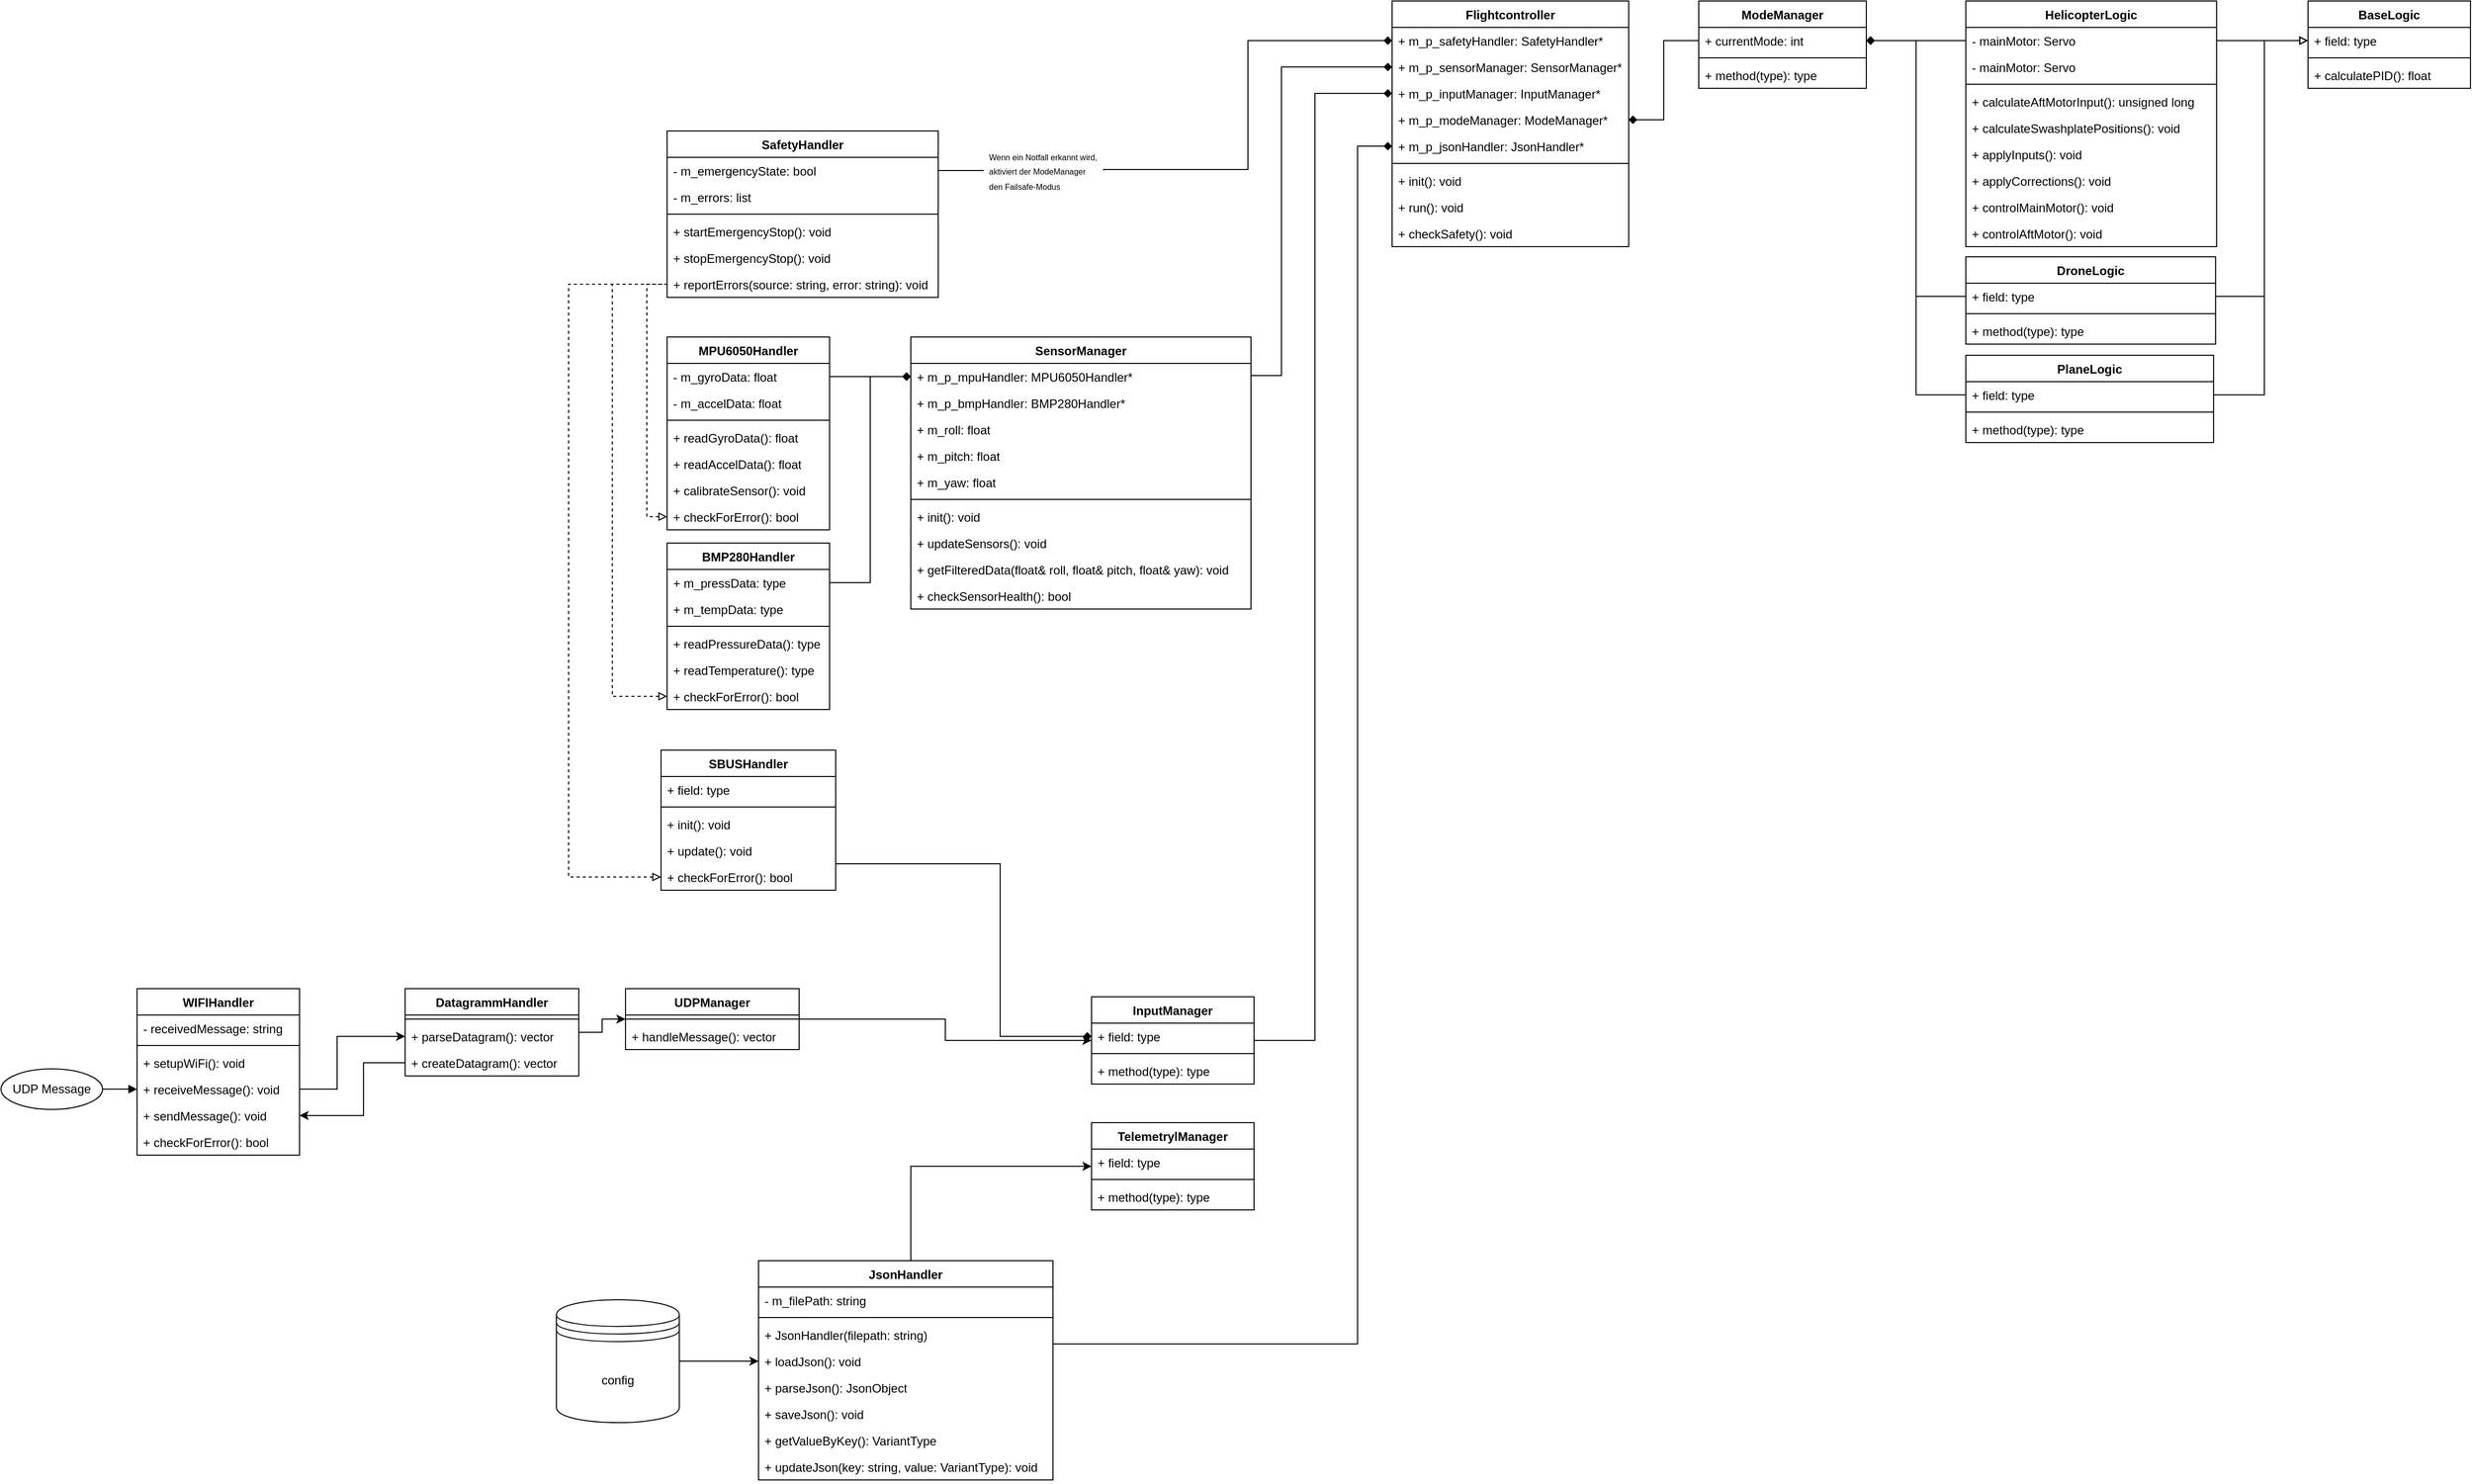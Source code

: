 <mxfile version="25.0.2">
  <diagram name="Seite-1" id="q2QHLzLYXpVYBQE_3g32">
    <mxGraphModel dx="6447" dy="4327" grid="0" gridSize="10" guides="1" tooltips="1" connect="1" arrows="1" fold="1" page="0" pageScale="1" pageWidth="827" pageHeight="1169" background="none" math="0" shadow="0">
      <root>
        <mxCell id="0" />
        <mxCell id="1" parent="0" />
        <mxCell id="BK80fyBNw5CtZlqeT4nZ-48" style="edgeStyle=orthogonalEdgeStyle;rounded=0;orthogonalLoop=1;jettySize=auto;html=1;entryX=0;entryY=0.5;entryDx=0;entryDy=0;startArrow=none;startFill=0;endArrow=diamond;endFill=1;" parent="1" source="JjhomQdFj9FOFFwPfBJc-15" target="JjhomQdFj9FOFFwPfBJc-128" edge="1">
          <mxGeometry relative="1" as="geometry">
            <Array as="points">
              <mxPoint x="-3794" y="-1928" />
              <mxPoint x="-3794" y="-3108" />
            </Array>
          </mxGeometry>
        </mxCell>
        <mxCell id="JjhomQdFj9FOFFwPfBJc-15" value="JsonHandler" style="swimlane;fontStyle=1;align=center;verticalAlign=top;childLayout=stackLayout;horizontal=1;startSize=26;horizontalStack=0;resizeParent=1;resizeParentMax=0;resizeLast=0;collapsible=1;marginBottom=0;whiteSpace=wrap;html=1;rounded=0;" parent="1" vertex="1">
          <mxGeometry x="-4384" y="-2010" width="290" height="216" as="geometry" />
        </mxCell>
        <mxCell id="JjhomQdFj9FOFFwPfBJc-35" value="- m_filePath: string&amp;nbsp;" style="text;strokeColor=none;fillColor=none;align=left;verticalAlign=top;spacingLeft=4;spacingRight=4;overflow=hidden;rotatable=0;points=[[0,0.5],[1,0.5]];portConstraint=eastwest;whiteSpace=wrap;html=1;rounded=0;" parent="JjhomQdFj9FOFFwPfBJc-15" vertex="1">
          <mxGeometry y="26" width="290" height="26" as="geometry" />
        </mxCell>
        <mxCell id="JjhomQdFj9FOFFwPfBJc-17" value="" style="line;strokeWidth=1;fillColor=none;align=left;verticalAlign=middle;spacingTop=-1;spacingLeft=3;spacingRight=3;rotatable=0;labelPosition=right;points=[];portConstraint=eastwest;strokeColor=inherit;rounded=0;" parent="JjhomQdFj9FOFFwPfBJc-15" vertex="1">
          <mxGeometry y="52" width="290" height="8" as="geometry" />
        </mxCell>
        <mxCell id="JjhomQdFj9FOFFwPfBJc-39" value="+ JsonHandler(filepath: string)" style="text;strokeColor=none;fillColor=none;align=left;verticalAlign=top;spacingLeft=4;spacingRight=4;overflow=hidden;rotatable=0;points=[[0,0.5],[1,0.5]];portConstraint=eastwest;whiteSpace=wrap;html=1;rounded=0;" parent="JjhomQdFj9FOFFwPfBJc-15" vertex="1">
          <mxGeometry y="60" width="290" height="26" as="geometry" />
        </mxCell>
        <mxCell id="JjhomQdFj9FOFFwPfBJc-36" value="+ loadJson(): void" style="text;strokeColor=none;fillColor=none;align=left;verticalAlign=top;spacingLeft=4;spacingRight=4;overflow=hidden;rotatable=0;points=[[0,0.5],[1,0.5]];portConstraint=eastwest;whiteSpace=wrap;html=1;rounded=0;" parent="JjhomQdFj9FOFFwPfBJc-15" vertex="1">
          <mxGeometry y="86" width="290" height="26" as="geometry" />
        </mxCell>
        <mxCell id="JjhomQdFj9FOFFwPfBJc-18" value="+ parseJson(): JsonObject" style="text;strokeColor=none;fillColor=none;align=left;verticalAlign=top;spacingLeft=4;spacingRight=4;overflow=hidden;rotatable=0;points=[[0,0.5],[1,0.5]];portConstraint=eastwest;whiteSpace=wrap;html=1;rounded=0;" parent="JjhomQdFj9FOFFwPfBJc-15" vertex="1">
          <mxGeometry y="112" width="290" height="26" as="geometry" />
        </mxCell>
        <mxCell id="JjhomQdFj9FOFFwPfBJc-37" value="+ saveJson(): void" style="text;strokeColor=none;fillColor=none;align=left;verticalAlign=top;spacingLeft=4;spacingRight=4;overflow=hidden;rotatable=0;points=[[0,0.5],[1,0.5]];portConstraint=eastwest;whiteSpace=wrap;html=1;rounded=0;" parent="JjhomQdFj9FOFFwPfBJc-15" vertex="1">
          <mxGeometry y="138" width="290" height="26" as="geometry" />
        </mxCell>
        <mxCell id="JjhomQdFj9FOFFwPfBJc-38" value="+ getValueByKey(): VariantType" style="text;strokeColor=none;fillColor=none;align=left;verticalAlign=top;spacingLeft=4;spacingRight=4;overflow=hidden;rotatable=0;points=[[0,0.5],[1,0.5]];portConstraint=eastwest;whiteSpace=wrap;html=1;rounded=0;" parent="JjhomQdFj9FOFFwPfBJc-15" vertex="1">
          <mxGeometry y="164" width="290" height="26" as="geometry" />
        </mxCell>
        <mxCell id="JjhomQdFj9FOFFwPfBJc-34" value="+ updateJson(key: string, value: VariantType): void" style="text;strokeColor=none;fillColor=none;align=left;verticalAlign=top;spacingLeft=4;spacingRight=4;overflow=hidden;rotatable=0;points=[[0,0.5],[1,0.5]];portConstraint=eastwest;whiteSpace=wrap;html=1;rounded=0;" parent="JjhomQdFj9FOFFwPfBJc-15" vertex="1">
          <mxGeometry y="190" width="290" height="26" as="geometry" />
        </mxCell>
        <mxCell id="JjhomQdFj9FOFFwPfBJc-22" value="Flightcontroller" style="swimlane;fontStyle=1;align=center;verticalAlign=top;childLayout=stackLayout;horizontal=1;startSize=26;horizontalStack=0;resizeParent=1;resizeParentMax=0;resizeLast=0;collapsible=1;marginBottom=0;whiteSpace=wrap;html=1;rounded=0;" parent="1" vertex="1">
          <mxGeometry x="-3760" y="-3251" width="233" height="242" as="geometry" />
        </mxCell>
        <mxCell id="JjhomQdFj9FOFFwPfBJc-126" value="+ m_p_safetyHandler: SafetyHandler*" style="text;strokeColor=none;fillColor=none;align=left;verticalAlign=top;spacingLeft=4;spacingRight=4;overflow=hidden;rotatable=0;points=[[0,0.5],[1,0.5]];portConstraint=eastwest;whiteSpace=wrap;html=1;rounded=0;" parent="JjhomQdFj9FOFFwPfBJc-22" vertex="1">
          <mxGeometry y="26" width="233" height="26" as="geometry" />
        </mxCell>
        <mxCell id="JjhomQdFj9FOFFwPfBJc-23" value="+ m_p_sensorManager: SensorManager* " style="text;strokeColor=none;fillColor=none;align=left;verticalAlign=top;spacingLeft=4;spacingRight=4;overflow=hidden;rotatable=0;points=[[0,0.5],[1,0.5]];portConstraint=eastwest;whiteSpace=wrap;html=1;rounded=0;" parent="JjhomQdFj9FOFFwPfBJc-22" vertex="1">
          <mxGeometry y="52" width="233" height="26" as="geometry" />
        </mxCell>
        <mxCell id="JjhomQdFj9FOFFwPfBJc-127" value="+ m_p_inputManager: InputManager* " style="text;strokeColor=none;fillColor=none;align=left;verticalAlign=top;spacingLeft=4;spacingRight=4;overflow=hidden;rotatable=0;points=[[0,0.5],[1,0.5]];portConstraint=eastwest;whiteSpace=wrap;html=1;rounded=0;" parent="JjhomQdFj9FOFFwPfBJc-22" vertex="1">
          <mxGeometry y="78" width="233" height="26" as="geometry" />
        </mxCell>
        <mxCell id="JjhomQdFj9FOFFwPfBJc-125" value="+ m_p_modeManager: ModeManager*" style="text;strokeColor=none;fillColor=none;align=left;verticalAlign=top;spacingLeft=4;spacingRight=4;overflow=hidden;rotatable=0;points=[[0,0.5],[1,0.5]];portConstraint=eastwest;whiteSpace=wrap;html=1;rounded=0;" parent="JjhomQdFj9FOFFwPfBJc-22" vertex="1">
          <mxGeometry y="104" width="233" height="26" as="geometry" />
        </mxCell>
        <mxCell id="JjhomQdFj9FOFFwPfBJc-128" value="+ m_p_jsonHandler: JsonHandler* " style="text;strokeColor=none;fillColor=none;align=left;verticalAlign=top;spacingLeft=4;spacingRight=4;overflow=hidden;rotatable=0;points=[[0,0.5],[1,0.5]];portConstraint=eastwest;whiteSpace=wrap;html=1;rounded=0;" parent="JjhomQdFj9FOFFwPfBJc-22" vertex="1">
          <mxGeometry y="130" width="233" height="26" as="geometry" />
        </mxCell>
        <mxCell id="JjhomQdFj9FOFFwPfBJc-24" value="" style="line;strokeWidth=1;fillColor=none;align=left;verticalAlign=middle;spacingTop=-1;spacingLeft=3;spacingRight=3;rotatable=0;labelPosition=right;points=[];portConstraint=eastwest;strokeColor=inherit;rounded=0;" parent="JjhomQdFj9FOFFwPfBJc-22" vertex="1">
          <mxGeometry y="156" width="233" height="8" as="geometry" />
        </mxCell>
        <mxCell id="JjhomQdFj9FOFFwPfBJc-25" value="+ init(): void&lt;span style=&quot;white-space: pre;&quot;&gt;&#x9;&lt;/span&gt;" style="text;strokeColor=none;fillColor=none;align=left;verticalAlign=top;spacingLeft=4;spacingRight=4;overflow=hidden;rotatable=0;points=[[0,0.5],[1,0.5]];portConstraint=eastwest;whiteSpace=wrap;html=1;rounded=0;" parent="JjhomQdFj9FOFFwPfBJc-22" vertex="1">
          <mxGeometry y="164" width="233" height="26" as="geometry" />
        </mxCell>
        <mxCell id="JjhomQdFj9FOFFwPfBJc-26" value="+ run(): void" style="text;strokeColor=none;fillColor=none;align=left;verticalAlign=top;spacingLeft=4;spacingRight=4;overflow=hidden;rotatable=0;points=[[0,0.5],[1,0.5]];portConstraint=eastwest;whiteSpace=wrap;html=1;rounded=0;" parent="JjhomQdFj9FOFFwPfBJc-22" vertex="1">
          <mxGeometry y="190" width="233" height="26" as="geometry" />
        </mxCell>
        <mxCell id="JjhomQdFj9FOFFwPfBJc-27" value="+ checkSafety(): void" style="text;strokeColor=none;fillColor=none;align=left;verticalAlign=top;spacingLeft=4;spacingRight=4;overflow=hidden;rotatable=0;points=[[0,0.5],[1,0.5]];portConstraint=eastwest;whiteSpace=wrap;html=1;rounded=0;" parent="JjhomQdFj9FOFFwPfBJc-22" vertex="1">
          <mxGeometry y="216" width="233" height="26" as="geometry" />
        </mxCell>
        <mxCell id="JjhomQdFj9FOFFwPfBJc-28" value="MPU6050Handler" style="swimlane;fontStyle=1;align=center;verticalAlign=top;childLayout=stackLayout;horizontal=1;startSize=26;horizontalStack=0;resizeParent=1;resizeParentMax=0;resizeLast=0;collapsible=1;marginBottom=0;whiteSpace=wrap;html=1;rounded=0;" parent="1" vertex="1">
          <mxGeometry x="-4474" y="-2920" width="160" height="190" as="geometry" />
        </mxCell>
        <mxCell id="JjhomQdFj9FOFFwPfBJc-29" value="- m_gyroData: float" style="text;strokeColor=none;fillColor=none;align=left;verticalAlign=top;spacingLeft=4;spacingRight=4;overflow=hidden;rotatable=0;points=[[0,0.5],[1,0.5]];portConstraint=eastwest;whiteSpace=wrap;html=1;rounded=0;" parent="JjhomQdFj9FOFFwPfBJc-28" vertex="1">
          <mxGeometry y="26" width="160" height="26" as="geometry" />
        </mxCell>
        <mxCell id="JjhomQdFj9FOFFwPfBJc-102" value="- m_accelData: float" style="text;strokeColor=none;fillColor=none;align=left;verticalAlign=top;spacingLeft=4;spacingRight=4;overflow=hidden;rotatable=0;points=[[0,0.5],[1,0.5]];portConstraint=eastwest;whiteSpace=wrap;html=1;rounded=0;" parent="JjhomQdFj9FOFFwPfBJc-28" vertex="1">
          <mxGeometry y="52" width="160" height="26" as="geometry" />
        </mxCell>
        <mxCell id="JjhomQdFj9FOFFwPfBJc-30" value="" style="line;strokeWidth=1;fillColor=none;align=left;verticalAlign=middle;spacingTop=-1;spacingLeft=3;spacingRight=3;rotatable=0;labelPosition=right;points=[];portConstraint=eastwest;strokeColor=inherit;rounded=0;" parent="JjhomQdFj9FOFFwPfBJc-28" vertex="1">
          <mxGeometry y="78" width="160" height="8" as="geometry" />
        </mxCell>
        <mxCell id="JjhomQdFj9FOFFwPfBJc-31" value="+ readGyroData(): float" style="text;strokeColor=none;fillColor=none;align=left;verticalAlign=top;spacingLeft=4;spacingRight=4;overflow=hidden;rotatable=0;points=[[0,0.5],[1,0.5]];portConstraint=eastwest;whiteSpace=wrap;html=1;rounded=0;" parent="JjhomQdFj9FOFFwPfBJc-28" vertex="1">
          <mxGeometry y="86" width="160" height="26" as="geometry" />
        </mxCell>
        <mxCell id="JjhomQdFj9FOFFwPfBJc-103" value="+ readAccelData(): float" style="text;strokeColor=none;fillColor=none;align=left;verticalAlign=top;spacingLeft=4;spacingRight=4;overflow=hidden;rotatable=0;points=[[0,0.5],[1,0.5]];portConstraint=eastwest;whiteSpace=wrap;html=1;rounded=0;" parent="JjhomQdFj9FOFFwPfBJc-28" vertex="1">
          <mxGeometry y="112" width="160" height="26" as="geometry" />
        </mxCell>
        <mxCell id="JjhomQdFj9FOFFwPfBJc-113" value="+ calibrateSensor(): void" style="text;strokeColor=none;fillColor=none;align=left;verticalAlign=top;spacingLeft=4;spacingRight=4;overflow=hidden;rotatable=0;points=[[0,0.5],[1,0.5]];portConstraint=eastwest;whiteSpace=wrap;html=1;rounded=0;" parent="JjhomQdFj9FOFFwPfBJc-28" vertex="1">
          <mxGeometry y="138" width="160" height="26" as="geometry" />
        </mxCell>
        <mxCell id="JjhomQdFj9FOFFwPfBJc-104" value="+ checkForError(): bool" style="text;strokeColor=none;fillColor=none;align=left;verticalAlign=top;spacingLeft=4;spacingRight=4;overflow=hidden;rotatable=0;points=[[0,0.5],[1,0.5]];portConstraint=eastwest;whiteSpace=wrap;html=1;rounded=0;" parent="JjhomQdFj9FOFFwPfBJc-28" vertex="1">
          <mxGeometry y="164" width="160" height="26" as="geometry" />
        </mxCell>
        <mxCell id="JjhomQdFj9FOFFwPfBJc-40" value="SensorManager" style="swimlane;fontStyle=1;align=center;verticalAlign=top;childLayout=stackLayout;horizontal=1;startSize=26;horizontalStack=0;resizeParent=1;resizeParentMax=0;resizeLast=0;collapsible=1;marginBottom=0;whiteSpace=wrap;html=1;rounded=0;" parent="1" vertex="1">
          <mxGeometry x="-4234" y="-2920" width="335" height="268" as="geometry" />
        </mxCell>
        <mxCell id="JjhomQdFj9FOFFwPfBJc-41" value="+ m_p_mpuHandler: MPU6050Handler*" style="text;strokeColor=none;fillColor=none;align=left;verticalAlign=top;spacingLeft=4;spacingRight=4;overflow=hidden;rotatable=0;points=[[0,0.5],[1,0.5]];portConstraint=eastwest;whiteSpace=wrap;html=1;rounded=0;" parent="JjhomQdFj9FOFFwPfBJc-40" vertex="1">
          <mxGeometry y="26" width="335" height="26" as="geometry" />
        </mxCell>
        <mxCell id="JjhomQdFj9FOFFwPfBJc-131" value="+ m_p_bmpHandler: BMP280Handler*" style="text;strokeColor=none;fillColor=none;align=left;verticalAlign=top;spacingLeft=4;spacingRight=4;overflow=hidden;rotatable=0;points=[[0,0.5],[1,0.5]];portConstraint=eastwest;whiteSpace=wrap;html=1;rounded=0;" parent="JjhomQdFj9FOFFwPfBJc-40" vertex="1">
          <mxGeometry y="52" width="335" height="26" as="geometry" />
        </mxCell>
        <mxCell id="JjhomQdFj9FOFFwPfBJc-133" value="+ m_roll: float" style="text;strokeColor=none;fillColor=none;align=left;verticalAlign=top;spacingLeft=4;spacingRight=4;overflow=hidden;rotatable=0;points=[[0,0.5],[1,0.5]];portConstraint=eastwest;whiteSpace=wrap;html=1;rounded=0;" parent="JjhomQdFj9FOFFwPfBJc-40" vertex="1">
          <mxGeometry y="78" width="335" height="26" as="geometry" />
        </mxCell>
        <mxCell id="JjhomQdFj9FOFFwPfBJc-134" value="+ m_pitch: float" style="text;strokeColor=none;fillColor=none;align=left;verticalAlign=top;spacingLeft=4;spacingRight=4;overflow=hidden;rotatable=0;points=[[0,0.5],[1,0.5]];portConstraint=eastwest;whiteSpace=wrap;html=1;rounded=0;" parent="JjhomQdFj9FOFFwPfBJc-40" vertex="1">
          <mxGeometry y="104" width="335" height="26" as="geometry" />
        </mxCell>
        <mxCell id="JjhomQdFj9FOFFwPfBJc-132" value="+ m_yaw: float" style="text;strokeColor=none;fillColor=none;align=left;verticalAlign=top;spacingLeft=4;spacingRight=4;overflow=hidden;rotatable=0;points=[[0,0.5],[1,0.5]];portConstraint=eastwest;whiteSpace=wrap;html=1;rounded=0;" parent="JjhomQdFj9FOFFwPfBJc-40" vertex="1">
          <mxGeometry y="130" width="335" height="26" as="geometry" />
        </mxCell>
        <mxCell id="JjhomQdFj9FOFFwPfBJc-42" value="" style="line;strokeWidth=1;fillColor=none;align=left;verticalAlign=middle;spacingTop=-1;spacingLeft=3;spacingRight=3;rotatable=0;labelPosition=right;points=[];portConstraint=eastwest;strokeColor=inherit;rounded=0;" parent="JjhomQdFj9FOFFwPfBJc-40" vertex="1">
          <mxGeometry y="156" width="335" height="8" as="geometry" />
        </mxCell>
        <mxCell id="JjhomQdFj9FOFFwPfBJc-43" value="+ init(): void " style="text;strokeColor=none;fillColor=none;align=left;verticalAlign=top;spacingLeft=4;spacingRight=4;overflow=hidden;rotatable=0;points=[[0,0.5],[1,0.5]];portConstraint=eastwest;whiteSpace=wrap;html=1;rounded=0;" parent="JjhomQdFj9FOFFwPfBJc-40" vertex="1">
          <mxGeometry y="164" width="335" height="26" as="geometry" />
        </mxCell>
        <mxCell id="JjhomQdFj9FOFFwPfBJc-136" value="+&amp;nbsp;updateSensors(): void&amp;nbsp;&lt;span style=&quot;color: rgba(0, 0, 0, 0); font-family: monospace; font-size: 0px; text-wrap: nowrap;&quot;&gt;%3CmxGraphModel%3E%3Croot%3E%3CmxCell%20id%3D%220%22%2F%3E%3CmxCell%20id%3D%221%22%20parent%3D%220%22%2F%3E%3CmxCell%20id%3D%222%22%20value%3D%22%2B%20init()%3A%20void%20%22%20style%3D%22text%3BstrokeColor%3Dnone%3BfillColor%3Dnone%3Balign%3Dleft%3BverticalAlign%3Dtop%3BspacingLeft%3D4%3BspacingRight%3D4%3Boverflow%3Dhidden%3Brotatable%3D0%3Bpoints%3D%5B%5B0%2C0.5%5D%2C%5B1%2C0.5%5D%5D%3BportConstraint%3Deastwest%3BwhiteSpace%3Dwrap%3Bhtml%3D1%3B%22%20vertex%3D%221%22%20parent%3D%221%22%3E%3CmxGeometry%20x%3D%22-668%22%20y%3D%22-540%22%20width%3D%22289%22%20height%3D%2226%22%20as%3D%22geometry%22%2F%3E%3C%2FmxCell%3E%3C%2Froot%3E%3C%2FmxGraphModel%3E&lt;/span&gt;" style="text;strokeColor=none;fillColor=none;align=left;verticalAlign=top;spacingLeft=4;spacingRight=4;overflow=hidden;rotatable=0;points=[[0,0.5],[1,0.5]];portConstraint=eastwest;whiteSpace=wrap;html=1;rounded=0;" parent="JjhomQdFj9FOFFwPfBJc-40" vertex="1">
          <mxGeometry y="190" width="335" height="26" as="geometry" />
        </mxCell>
        <mxCell id="JjhomQdFj9FOFFwPfBJc-137" value="+&amp;nbsp;getFilteredData(float&amp;amp; roll, float&amp;amp; pitch, float&amp;amp; yaw): void&lt;span style=&quot;color: rgba(0, 0, 0, 0); font-family: monospace; font-size: 0px; text-wrap: nowrap;&quot;&gt;%3CmxGraphModel%3E%3Croot%3E%3CmxCell%20id%3D%220%22%2F%3E%3CmxCell%20id%3D%221%22%20parent%3D%220%22%2F%3E%3CmxCell%20id%3D%222%22%20value%3D%22%2B%20init()%3A%20void%20%22%20style%3D%22text%3BstrokeColor%3Dnone%3BfillColor%3Dnone%3Balign%3Dleft%3BverticalAlign%3Dtop%3BspacingLeft%3D4%3BspacingRight%3D4%3Boverflow%3Dhidden%3Brotatable%3D0%3Bpoints%3D%5B%5B0%2C0.5%5D%2C%5B1%2C0.5%5D%5D%3BportConstraint%3Deastwest%3BwhiteSpace%3Dwrap%3Bhtml%3D1%3B%22%20vertex%3D%221%22%20parent%3D%221%22%3E%3CmxGeometry%20x%3D%22-668%22%20y%3D%22-540%22%20width%3D%22289%22%20height%3D%2226%22%20as%3D%22geometry%22%2F%3E%3C%2FmxCell%3E%3C%2Froot%3E%3C%2FmxGraphModel%3E&lt;/span&gt;" style="text;strokeColor=none;fillColor=none;align=left;verticalAlign=top;spacingLeft=4;spacingRight=4;overflow=hidden;rotatable=0;points=[[0,0.5],[1,0.5]];portConstraint=eastwest;whiteSpace=wrap;html=1;rounded=0;" parent="JjhomQdFj9FOFFwPfBJc-40" vertex="1">
          <mxGeometry y="216" width="335" height="26" as="geometry" />
        </mxCell>
        <mxCell id="JjhomQdFj9FOFFwPfBJc-135" value="+&amp;nbsp;checkSensorHealth(): bool &lt;span style=&quot;color: rgba(0, 0, 0, 0); font-family: monospace; font-size: 0px; text-wrap: nowrap;&quot;&gt;%3CmxGraphModel%3E%3Croot%3E%3CmxCell%20id%3D%220%22%2F%3E%3CmxCell%20id%3D%221%22%20parent%3D%220%22%2F%3E%3CmxCell%20id%3D%222%22%20value%3D%22%2B%20init()%3A%20void%20%22%20style%3D%22text%3BstrokeColor%3Dnone%3BfillColor%3Dnone%3Balign%3Dleft%3BverticalAlign%3Dtop%3BspacingLeft%3D4%3BspacingRight%3D4%3Boverflow%3Dhidden%3Brotatable%3D0%3Bpoints%3D%5B%5B0%2C0.5%5D%2C%5B1%2C0.5%5D%5D%3BportConstraint%3Deastwest%3BwhiteSpace%3Dwrap%3Bhtml%3D1%3B%22%20vertex%3D%221%22%20parent%3D%221%22%3E%3CmxGeometry%20x%3D%22-668%22%20y%3D%22-540%22%20width%3D%22289%22%20height%3D%2226%22%20as%3D%22geometry%22%2F%3E%3C%2FmxCell%3E%3C%2Froot%3E%3C%2FmxGraphModel%3E&lt;/span&gt;" style="text;strokeColor=none;fillColor=none;align=left;verticalAlign=top;spacingLeft=4;spacingRight=4;overflow=hidden;rotatable=0;points=[[0,0.5],[1,0.5]];portConstraint=eastwest;whiteSpace=wrap;html=1;rounded=0;" parent="JjhomQdFj9FOFFwPfBJc-40" vertex="1">
          <mxGeometry y="242" width="335" height="26" as="geometry" />
        </mxCell>
        <mxCell id="JjhomQdFj9FOFFwPfBJc-51" style="edgeStyle=orthogonalEdgeStyle;rounded=0;orthogonalLoop=1;jettySize=auto;html=1;exitX=1;exitY=0.5;exitDx=0;exitDy=0;entryX=0;entryY=0.5;entryDx=0;entryDy=0;endArrow=diamond;startFill=0;startArrow=none;endFill=1;" parent="1" source="JjhomQdFj9FOFFwPfBJc-29" target="JjhomQdFj9FOFFwPfBJc-41" edge="1">
          <mxGeometry relative="1" as="geometry" />
        </mxCell>
        <mxCell id="JjhomQdFj9FOFFwPfBJc-52" style="edgeStyle=orthogonalEdgeStyle;rounded=0;orthogonalLoop=1;jettySize=auto;html=1;exitX=1;exitY=0.5;exitDx=0;exitDy=0;entryX=0;entryY=0.5;entryDx=0;entryDy=0;startArrow=none;startFill=0;endArrow=diamond;endFill=1;" parent="1" source="JjhomQdFj9FOFFwPfBJc-41" target="JjhomQdFj9FOFFwPfBJc-23" edge="1">
          <mxGeometry relative="1" as="geometry">
            <Array as="points">
              <mxPoint x="-3899" y="-2882" />
              <mxPoint x="-3869" y="-2882" />
              <mxPoint x="-3869" y="-3186" />
            </Array>
          </mxGeometry>
        </mxCell>
        <mxCell id="JjhomQdFj9FOFFwPfBJc-53" value="BMP280Handler" style="swimlane;fontStyle=1;align=center;verticalAlign=top;childLayout=stackLayout;horizontal=1;startSize=26;horizontalStack=0;resizeParent=1;resizeParentMax=0;resizeLast=0;collapsible=1;marginBottom=0;whiteSpace=wrap;html=1;rounded=0;" parent="1" vertex="1">
          <mxGeometry x="-4474" y="-2717" width="160" height="164" as="geometry" />
        </mxCell>
        <mxCell id="JjhomQdFj9FOFFwPfBJc-54" value="+ m_pressData: type" style="text;strokeColor=none;fillColor=none;align=left;verticalAlign=top;spacingLeft=4;spacingRight=4;overflow=hidden;rotatable=0;points=[[0,0.5],[1,0.5]];portConstraint=eastwest;whiteSpace=wrap;html=1;rounded=0;" parent="JjhomQdFj9FOFFwPfBJc-53" vertex="1">
          <mxGeometry y="26" width="160" height="26" as="geometry" />
        </mxCell>
        <mxCell id="JjhomQdFj9FOFFwPfBJc-129" value="+ m_tempData: type" style="text;strokeColor=none;fillColor=none;align=left;verticalAlign=top;spacingLeft=4;spacingRight=4;overflow=hidden;rotatable=0;points=[[0,0.5],[1,0.5]];portConstraint=eastwest;whiteSpace=wrap;html=1;rounded=0;" parent="JjhomQdFj9FOFFwPfBJc-53" vertex="1">
          <mxGeometry y="52" width="160" height="26" as="geometry" />
        </mxCell>
        <mxCell id="JjhomQdFj9FOFFwPfBJc-55" value="" style="line;strokeWidth=1;fillColor=none;align=left;verticalAlign=middle;spacingTop=-1;spacingLeft=3;spacingRight=3;rotatable=0;labelPosition=right;points=[];portConstraint=eastwest;strokeColor=inherit;rounded=0;" parent="JjhomQdFj9FOFFwPfBJc-53" vertex="1">
          <mxGeometry y="78" width="160" height="8" as="geometry" />
        </mxCell>
        <mxCell id="JjhomQdFj9FOFFwPfBJc-112" value="+ readPressureData(): type" style="text;strokeColor=none;fillColor=none;align=left;verticalAlign=top;spacingLeft=4;spacingRight=4;overflow=hidden;rotatable=0;points=[[0,0.5],[1,0.5]];portConstraint=eastwest;whiteSpace=wrap;html=1;rounded=0;" parent="JjhomQdFj9FOFFwPfBJc-53" vertex="1">
          <mxGeometry y="86" width="160" height="26" as="geometry" />
        </mxCell>
        <mxCell id="JjhomQdFj9FOFFwPfBJc-56" value="+ readTemperature(): type" style="text;strokeColor=none;fillColor=none;align=left;verticalAlign=top;spacingLeft=4;spacingRight=4;overflow=hidden;rotatable=0;points=[[0,0.5],[1,0.5]];portConstraint=eastwest;whiteSpace=wrap;html=1;rounded=0;" parent="JjhomQdFj9FOFFwPfBJc-53" vertex="1">
          <mxGeometry y="112" width="160" height="26" as="geometry" />
        </mxCell>
        <mxCell id="JjhomQdFj9FOFFwPfBJc-117" value="+ checkForError(): bool" style="text;strokeColor=none;fillColor=none;align=left;verticalAlign=top;spacingLeft=4;spacingRight=4;overflow=hidden;rotatable=0;points=[[0,0.5],[1,0.5]];portConstraint=eastwest;whiteSpace=wrap;html=1;rounded=0;" parent="JjhomQdFj9FOFFwPfBJc-53" vertex="1">
          <mxGeometry y="138" width="160" height="26" as="geometry" />
        </mxCell>
        <mxCell id="JjhomQdFj9FOFFwPfBJc-57" style="edgeStyle=orthogonalEdgeStyle;rounded=0;orthogonalLoop=1;jettySize=auto;html=1;exitX=1;exitY=0.5;exitDx=0;exitDy=0;entryX=0;entryY=0.5;entryDx=0;entryDy=0;endArrow=diamond;startFill=0;startArrow=none;endFill=1;" parent="1" source="JjhomQdFj9FOFFwPfBJc-54" target="JjhomQdFj9FOFFwPfBJc-41" edge="1">
          <mxGeometry relative="1" as="geometry" />
        </mxCell>
        <mxCell id="JjhomQdFj9FOFFwPfBJc-71" value="HelicopterLogic" style="swimlane;fontStyle=1;align=center;verticalAlign=top;childLayout=stackLayout;horizontal=1;startSize=26;horizontalStack=0;resizeParent=1;resizeParentMax=0;resizeLast=0;collapsible=1;marginBottom=0;whiteSpace=wrap;html=1;rounded=0;" parent="1" vertex="1">
          <mxGeometry x="-3195" y="-3251" width="247" height="242" as="geometry" />
        </mxCell>
        <mxCell id="JjhomQdFj9FOFFwPfBJc-72" value="- mainMotor: Servo" style="text;strokeColor=none;fillColor=none;align=left;verticalAlign=top;spacingLeft=4;spacingRight=4;overflow=hidden;rotatable=0;points=[[0,0.5],[1,0.5]];portConstraint=eastwest;whiteSpace=wrap;html=1;rounded=0;" parent="JjhomQdFj9FOFFwPfBJc-71" vertex="1">
          <mxGeometry y="26" width="247" height="26" as="geometry" />
        </mxCell>
        <mxCell id="k9uboM6s9roa3EWM2hxK-10" value="- mainMotor: Servo" style="text;strokeColor=none;fillColor=none;align=left;verticalAlign=top;spacingLeft=4;spacingRight=4;overflow=hidden;rotatable=0;points=[[0,0.5],[1,0.5]];portConstraint=eastwest;whiteSpace=wrap;html=1;rounded=0;" parent="JjhomQdFj9FOFFwPfBJc-71" vertex="1">
          <mxGeometry y="52" width="247" height="26" as="geometry" />
        </mxCell>
        <mxCell id="JjhomQdFj9FOFFwPfBJc-73" value="" style="line;strokeWidth=1;fillColor=none;align=left;verticalAlign=middle;spacingTop=-1;spacingLeft=3;spacingRight=3;rotatable=0;labelPosition=right;points=[];portConstraint=eastwest;strokeColor=inherit;rounded=0;" parent="JjhomQdFj9FOFFwPfBJc-71" vertex="1">
          <mxGeometry y="78" width="247" height="8" as="geometry" />
        </mxCell>
        <mxCell id="k9uboM6s9roa3EWM2hxK-11" value="+ calculateAftMotorInput(): unsigned long" style="text;strokeColor=none;fillColor=none;align=left;verticalAlign=top;spacingLeft=4;spacingRight=4;overflow=hidden;rotatable=0;points=[[0,0.5],[1,0.5]];portConstraint=eastwest;whiteSpace=wrap;html=1;rounded=0;" parent="JjhomQdFj9FOFFwPfBJc-71" vertex="1">
          <mxGeometry y="86" width="247" height="26" as="geometry" />
        </mxCell>
        <mxCell id="k9uboM6s9roa3EWM2hxK-13" value="+ calculateSwashplatePositions(): void" style="text;strokeColor=none;fillColor=none;align=left;verticalAlign=top;spacingLeft=4;spacingRight=4;overflow=hidden;rotatable=0;points=[[0,0.5],[1,0.5]];portConstraint=eastwest;whiteSpace=wrap;html=1;rounded=0;" parent="JjhomQdFj9FOFFwPfBJc-71" vertex="1">
          <mxGeometry y="112" width="247" height="26" as="geometry" />
        </mxCell>
        <mxCell id="k9uboM6s9roa3EWM2hxK-14" value="+ applyInputs(): void" style="text;strokeColor=none;fillColor=none;align=left;verticalAlign=top;spacingLeft=4;spacingRight=4;overflow=hidden;rotatable=0;points=[[0,0.5],[1,0.5]];portConstraint=eastwest;whiteSpace=wrap;html=1;rounded=0;" parent="JjhomQdFj9FOFFwPfBJc-71" vertex="1">
          <mxGeometry y="138" width="247" height="26" as="geometry" />
        </mxCell>
        <mxCell id="k9uboM6s9roa3EWM2hxK-12" value="+ applyCorrections(): void" style="text;strokeColor=none;fillColor=none;align=left;verticalAlign=top;spacingLeft=4;spacingRight=4;overflow=hidden;rotatable=0;points=[[0,0.5],[1,0.5]];portConstraint=eastwest;whiteSpace=wrap;html=1;rounded=0;" parent="JjhomQdFj9FOFFwPfBJc-71" vertex="1">
          <mxGeometry y="164" width="247" height="26" as="geometry" />
        </mxCell>
        <mxCell id="k9uboM6s9roa3EWM2hxK-15" value="+ controlMainMotor(): void" style="text;strokeColor=none;fillColor=none;align=left;verticalAlign=top;spacingLeft=4;spacingRight=4;overflow=hidden;rotatable=0;points=[[0,0.5],[1,0.5]];portConstraint=eastwest;whiteSpace=wrap;html=1;rounded=0;" parent="JjhomQdFj9FOFFwPfBJc-71" vertex="1">
          <mxGeometry y="190" width="247" height="26" as="geometry" />
        </mxCell>
        <mxCell id="k9uboM6s9roa3EWM2hxK-16" value="+ controlAftMotor(): void" style="text;strokeColor=none;fillColor=none;align=left;verticalAlign=top;spacingLeft=4;spacingRight=4;overflow=hidden;rotatable=0;points=[[0,0.5],[1,0.5]];portConstraint=eastwest;whiteSpace=wrap;html=1;rounded=0;" parent="JjhomQdFj9FOFFwPfBJc-71" vertex="1">
          <mxGeometry y="216" width="247" height="26" as="geometry" />
        </mxCell>
        <mxCell id="JjhomQdFj9FOFFwPfBJc-75" value="DroneLogic" style="swimlane;fontStyle=1;align=center;verticalAlign=top;childLayout=stackLayout;horizontal=1;startSize=26;horizontalStack=0;resizeParent=1;resizeParentMax=0;resizeLast=0;collapsible=1;marginBottom=0;whiteSpace=wrap;html=1;rounded=0;" parent="1" vertex="1">
          <mxGeometry x="-3195" y="-2999" width="246" height="86" as="geometry" />
        </mxCell>
        <mxCell id="JjhomQdFj9FOFFwPfBJc-76" value="+ field: type" style="text;strokeColor=none;fillColor=none;align=left;verticalAlign=top;spacingLeft=4;spacingRight=4;overflow=hidden;rotatable=0;points=[[0,0.5],[1,0.5]];portConstraint=eastwest;whiteSpace=wrap;html=1;rounded=0;" parent="JjhomQdFj9FOFFwPfBJc-75" vertex="1">
          <mxGeometry y="26" width="246" height="26" as="geometry" />
        </mxCell>
        <mxCell id="JjhomQdFj9FOFFwPfBJc-77" value="" style="line;strokeWidth=1;fillColor=none;align=left;verticalAlign=middle;spacingTop=-1;spacingLeft=3;spacingRight=3;rotatable=0;labelPosition=right;points=[];portConstraint=eastwest;strokeColor=inherit;rounded=0;" parent="JjhomQdFj9FOFFwPfBJc-75" vertex="1">
          <mxGeometry y="52" width="246" height="8" as="geometry" />
        </mxCell>
        <mxCell id="JjhomQdFj9FOFFwPfBJc-78" value="+ method(type): type" style="text;strokeColor=none;fillColor=none;align=left;verticalAlign=top;spacingLeft=4;spacingRight=4;overflow=hidden;rotatable=0;points=[[0,0.5],[1,0.5]];portConstraint=eastwest;whiteSpace=wrap;html=1;rounded=0;" parent="JjhomQdFj9FOFFwPfBJc-75" vertex="1">
          <mxGeometry y="60" width="246" height="26" as="geometry" />
        </mxCell>
        <mxCell id="JjhomQdFj9FOFFwPfBJc-79" value="PlaneLogic" style="swimlane;fontStyle=1;align=center;verticalAlign=top;childLayout=stackLayout;horizontal=1;startSize=26;horizontalStack=0;resizeParent=1;resizeParentMax=0;resizeLast=0;collapsible=1;marginBottom=0;whiteSpace=wrap;html=1;rounded=0;" parent="1" vertex="1">
          <mxGeometry x="-3195" y="-2902" width="244" height="86" as="geometry" />
        </mxCell>
        <mxCell id="JjhomQdFj9FOFFwPfBJc-80" value="+ field: type" style="text;strokeColor=none;fillColor=none;align=left;verticalAlign=top;spacingLeft=4;spacingRight=4;overflow=hidden;rotatable=0;points=[[0,0.5],[1,0.5]];portConstraint=eastwest;whiteSpace=wrap;html=1;rounded=0;" parent="JjhomQdFj9FOFFwPfBJc-79" vertex="1">
          <mxGeometry y="26" width="244" height="26" as="geometry" />
        </mxCell>
        <mxCell id="JjhomQdFj9FOFFwPfBJc-81" value="" style="line;strokeWidth=1;fillColor=none;align=left;verticalAlign=middle;spacingTop=-1;spacingLeft=3;spacingRight=3;rotatable=0;labelPosition=right;points=[];portConstraint=eastwest;strokeColor=inherit;rounded=0;" parent="JjhomQdFj9FOFFwPfBJc-79" vertex="1">
          <mxGeometry y="52" width="244" height="8" as="geometry" />
        </mxCell>
        <mxCell id="JjhomQdFj9FOFFwPfBJc-82" value="+ method(type): type" style="text;strokeColor=none;fillColor=none;align=left;verticalAlign=top;spacingLeft=4;spacingRight=4;overflow=hidden;rotatable=0;points=[[0,0.5],[1,0.5]];portConstraint=eastwest;whiteSpace=wrap;html=1;rounded=0;" parent="JjhomQdFj9FOFFwPfBJc-79" vertex="1">
          <mxGeometry y="60" width="244" height="26" as="geometry" />
        </mxCell>
        <mxCell id="JjhomQdFj9FOFFwPfBJc-83" style="edgeStyle=orthogonalEdgeStyle;rounded=0;orthogonalLoop=1;jettySize=auto;html=1;exitX=1;exitY=0.5;exitDx=0;exitDy=0;entryX=0;entryY=0.5;entryDx=0;entryDy=0;endArrow=block;endFill=0;startArrow=none;startFill=0;" parent="1" source="JjhomQdFj9FOFFwPfBJc-72" target="k9uboM6s9roa3EWM2hxK-20" edge="1">
          <mxGeometry relative="1" as="geometry">
            <mxPoint x="-2839" y="-3352" as="targetPoint" />
            <Array as="points" />
          </mxGeometry>
        </mxCell>
        <mxCell id="JjhomQdFj9FOFFwPfBJc-87" value="InputManager" style="swimlane;fontStyle=1;align=center;verticalAlign=top;childLayout=stackLayout;horizontal=1;startSize=26;horizontalStack=0;resizeParent=1;resizeParentMax=0;resizeLast=0;collapsible=1;marginBottom=0;whiteSpace=wrap;html=1;rounded=0;" parent="1" vertex="1">
          <mxGeometry x="-4056" y="-2270" width="160" height="86" as="geometry" />
        </mxCell>
        <mxCell id="JjhomQdFj9FOFFwPfBJc-88" value="+ field: type" style="text;strokeColor=none;fillColor=none;align=left;verticalAlign=top;spacingLeft=4;spacingRight=4;overflow=hidden;rotatable=0;points=[[0,0.5],[1,0.5]];portConstraint=eastwest;whiteSpace=wrap;html=1;rounded=0;" parent="JjhomQdFj9FOFFwPfBJc-87" vertex="1">
          <mxGeometry y="26" width="160" height="26" as="geometry" />
        </mxCell>
        <mxCell id="JjhomQdFj9FOFFwPfBJc-89" value="" style="line;strokeWidth=1;fillColor=none;align=left;verticalAlign=middle;spacingTop=-1;spacingLeft=3;spacingRight=3;rotatable=0;labelPosition=right;points=[];portConstraint=eastwest;strokeColor=inherit;rounded=0;" parent="JjhomQdFj9FOFFwPfBJc-87" vertex="1">
          <mxGeometry y="52" width="160" height="8" as="geometry" />
        </mxCell>
        <mxCell id="JjhomQdFj9FOFFwPfBJc-90" value="+ method(type): type" style="text;strokeColor=none;fillColor=none;align=left;verticalAlign=top;spacingLeft=4;spacingRight=4;overflow=hidden;rotatable=0;points=[[0,0.5],[1,0.5]];portConstraint=eastwest;whiteSpace=wrap;html=1;rounded=0;" parent="JjhomQdFj9FOFFwPfBJc-87" vertex="1">
          <mxGeometry y="60" width="160" height="26" as="geometry" />
        </mxCell>
        <mxCell id="JjhomQdFj9FOFFwPfBJc-91" value="WIFIHandler" style="swimlane;fontStyle=1;align=center;verticalAlign=top;childLayout=stackLayout;horizontal=1;startSize=26;horizontalStack=0;resizeParent=1;resizeParentMax=0;resizeLast=0;collapsible=1;marginBottom=0;whiteSpace=wrap;html=1;rounded=0;" parent="1" vertex="1">
          <mxGeometry x="-4996" y="-2278" width="160" height="164" as="geometry" />
        </mxCell>
        <mxCell id="JjhomQdFj9FOFFwPfBJc-92" value="- receivedMessage: string" style="text;strokeColor=none;fillColor=none;align=left;verticalAlign=top;spacingLeft=4;spacingRight=4;overflow=hidden;rotatable=0;points=[[0,0.5],[1,0.5]];portConstraint=eastwest;whiteSpace=wrap;html=1;rounded=0;" parent="JjhomQdFj9FOFFwPfBJc-91" vertex="1">
          <mxGeometry y="26" width="160" height="26" as="geometry" />
        </mxCell>
        <mxCell id="JjhomQdFj9FOFFwPfBJc-93" value="" style="line;strokeWidth=1;fillColor=none;align=left;verticalAlign=middle;spacingTop=-1;spacingLeft=3;spacingRight=3;rotatable=0;labelPosition=right;points=[];portConstraint=eastwest;strokeColor=inherit;rounded=0;" parent="JjhomQdFj9FOFFwPfBJc-91" vertex="1">
          <mxGeometry y="52" width="160" height="8" as="geometry" />
        </mxCell>
        <mxCell id="JjhomQdFj9FOFFwPfBJc-94" value="+ setupWiFi(): void" style="text;strokeColor=none;fillColor=none;align=left;verticalAlign=top;spacingLeft=4;spacingRight=4;overflow=hidden;rotatable=0;points=[[0,0.5],[1,0.5]];portConstraint=eastwest;whiteSpace=wrap;html=1;rounded=0;" parent="JjhomQdFj9FOFFwPfBJc-91" vertex="1">
          <mxGeometry y="60" width="160" height="26" as="geometry" />
        </mxCell>
        <mxCell id="k9uboM6s9roa3EWM2hxK-17" value="+ receiveMessage(): void" style="text;strokeColor=none;fillColor=none;align=left;verticalAlign=top;spacingLeft=4;spacingRight=4;overflow=hidden;rotatable=0;points=[[0,0.5],[1,0.5]];portConstraint=eastwest;whiteSpace=wrap;html=1;rounded=0;" parent="JjhomQdFj9FOFFwPfBJc-91" vertex="1">
          <mxGeometry y="86" width="160" height="26" as="geometry" />
        </mxCell>
        <mxCell id="BK80fyBNw5CtZlqeT4nZ-45" value="+ sendMessage(): void" style="text;strokeColor=none;fillColor=none;align=left;verticalAlign=top;spacingLeft=4;spacingRight=4;overflow=hidden;rotatable=0;points=[[0,0.5],[1,0.5]];portConstraint=eastwest;whiteSpace=wrap;html=1;rounded=0;" parent="JjhomQdFj9FOFFwPfBJc-91" vertex="1">
          <mxGeometry y="112" width="160" height="26" as="geometry" />
        </mxCell>
        <mxCell id="JjhomQdFj9FOFFwPfBJc-119" value="+ checkForError(): bool" style="text;strokeColor=none;fillColor=none;align=left;verticalAlign=top;spacingLeft=4;spacingRight=4;overflow=hidden;rotatable=0;points=[[0,0.5],[1,0.5]];portConstraint=eastwest;whiteSpace=wrap;html=1;rounded=0;" parent="JjhomQdFj9FOFFwPfBJc-91" vertex="1">
          <mxGeometry y="138" width="160" height="26" as="geometry" />
        </mxCell>
        <mxCell id="JjhomQdFj9FOFFwPfBJc-96" value="SBUSHandler" style="swimlane;fontStyle=1;align=center;verticalAlign=top;childLayout=stackLayout;horizontal=1;startSize=26;horizontalStack=0;resizeParent=1;resizeParentMax=0;resizeLast=0;collapsible=1;marginBottom=0;whiteSpace=wrap;html=1;rounded=0;" parent="1" vertex="1">
          <mxGeometry x="-4480" y="-2513" width="172" height="138" as="geometry" />
        </mxCell>
        <mxCell id="JjhomQdFj9FOFFwPfBJc-97" value="+ field: type" style="text;strokeColor=none;fillColor=none;align=left;verticalAlign=top;spacingLeft=4;spacingRight=4;overflow=hidden;rotatable=0;points=[[0,0.5],[1,0.5]];portConstraint=eastwest;whiteSpace=wrap;html=1;rounded=0;" parent="JjhomQdFj9FOFFwPfBJc-96" vertex="1">
          <mxGeometry y="26" width="172" height="26" as="geometry" />
        </mxCell>
        <mxCell id="JjhomQdFj9FOFFwPfBJc-98" value="" style="line;strokeWidth=1;fillColor=none;align=left;verticalAlign=middle;spacingTop=-1;spacingLeft=3;spacingRight=3;rotatable=0;labelPosition=right;points=[];portConstraint=eastwest;strokeColor=inherit;rounded=0;" parent="JjhomQdFj9FOFFwPfBJc-96" vertex="1">
          <mxGeometry y="52" width="172" height="8" as="geometry" />
        </mxCell>
        <mxCell id="JjhomQdFj9FOFFwPfBJc-99" value="+ init(): void" style="text;strokeColor=none;fillColor=none;align=left;verticalAlign=top;spacingLeft=4;spacingRight=4;overflow=hidden;rotatable=0;points=[[0,0.5],[1,0.5]];portConstraint=eastwest;whiteSpace=wrap;html=1;rounded=0;" parent="JjhomQdFj9FOFFwPfBJc-96" vertex="1">
          <mxGeometry y="60" width="172" height="26" as="geometry" />
        </mxCell>
        <mxCell id="k9uboM6s9roa3EWM2hxK-18" value="+ update(): void" style="text;strokeColor=none;fillColor=none;align=left;verticalAlign=top;spacingLeft=4;spacingRight=4;overflow=hidden;rotatable=0;points=[[0,0.5],[1,0.5]];portConstraint=eastwest;whiteSpace=wrap;html=1;rounded=0;" parent="JjhomQdFj9FOFFwPfBJc-96" vertex="1">
          <mxGeometry y="86" width="172" height="26" as="geometry" />
        </mxCell>
        <mxCell id="JjhomQdFj9FOFFwPfBJc-120" value="+ checkForError(): bool" style="text;strokeColor=none;fillColor=none;align=left;verticalAlign=top;spacingLeft=4;spacingRight=4;overflow=hidden;rotatable=0;points=[[0,0.5],[1,0.5]];portConstraint=eastwest;whiteSpace=wrap;html=1;rounded=0;" parent="JjhomQdFj9FOFFwPfBJc-96" vertex="1">
          <mxGeometry y="112" width="172" height="26" as="geometry" />
        </mxCell>
        <mxCell id="JjhomQdFj9FOFFwPfBJc-100" style="edgeStyle=orthogonalEdgeStyle;rounded=0;orthogonalLoop=1;jettySize=auto;html=1;entryX=0;entryY=0.5;entryDx=0;entryDy=0;endArrow=diamond;startFill=0;startArrow=none;endFill=1;" parent="1" source="JjhomQdFj9FOFFwPfBJc-96" target="JjhomQdFj9FOFFwPfBJc-88" edge="1">
          <mxGeometry relative="1" as="geometry">
            <Array as="points">
              <mxPoint x="-4146" y="-2401" />
              <mxPoint x="-4146" y="-2231" />
            </Array>
          </mxGeometry>
        </mxCell>
        <mxCell id="JjhomQdFj9FOFFwPfBJc-105" value="SafetyHandler" style="swimlane;fontStyle=1;align=center;verticalAlign=top;childLayout=stackLayout;horizontal=1;startSize=26;horizontalStack=0;resizeParent=1;resizeParentMax=0;resizeLast=0;collapsible=1;marginBottom=0;whiteSpace=wrap;html=1;rounded=0;" parent="1" vertex="1">
          <mxGeometry x="-4474" y="-3123" width="267" height="164" as="geometry" />
        </mxCell>
        <mxCell id="JjhomQdFj9FOFFwPfBJc-106" value="- m_emergencyState: bool" style="text;strokeColor=none;fillColor=none;align=left;verticalAlign=top;spacingLeft=4;spacingRight=4;overflow=hidden;rotatable=0;points=[[0,0.5],[1,0.5]];portConstraint=eastwest;whiteSpace=wrap;html=1;rounded=0;" parent="JjhomQdFj9FOFFwPfBJc-105" vertex="1">
          <mxGeometry y="26" width="267" height="26" as="geometry" />
        </mxCell>
        <mxCell id="JjhomQdFj9FOFFwPfBJc-116" value="- m_errors: list" style="text;strokeColor=none;fillColor=none;align=left;verticalAlign=top;spacingLeft=4;spacingRight=4;overflow=hidden;rotatable=0;points=[[0,0.5],[1,0.5]];portConstraint=eastwest;whiteSpace=wrap;html=1;rounded=0;" parent="JjhomQdFj9FOFFwPfBJc-105" vertex="1">
          <mxGeometry y="52" width="267" height="26" as="geometry" />
        </mxCell>
        <mxCell id="JjhomQdFj9FOFFwPfBJc-107" value="" style="line;strokeWidth=1;fillColor=none;align=left;verticalAlign=middle;spacingTop=-1;spacingLeft=3;spacingRight=3;rotatable=0;labelPosition=right;points=[];portConstraint=eastwest;strokeColor=inherit;rounded=0;" parent="JjhomQdFj9FOFFwPfBJc-105" vertex="1">
          <mxGeometry y="78" width="267" height="8" as="geometry" />
        </mxCell>
        <mxCell id="JjhomQdFj9FOFFwPfBJc-108" value="+ startEmergencyStop(): void" style="text;strokeColor=none;fillColor=none;align=left;verticalAlign=top;spacingLeft=4;spacingRight=4;overflow=hidden;rotatable=0;points=[[0,0.5],[1,0.5]];portConstraint=eastwest;whiteSpace=wrap;html=1;rounded=0;" parent="JjhomQdFj9FOFFwPfBJc-105" vertex="1">
          <mxGeometry y="86" width="267" height="26" as="geometry" />
        </mxCell>
        <mxCell id="JjhomQdFj9FOFFwPfBJc-109" value="+ stopEmergencyStop(): void" style="text;strokeColor=none;fillColor=none;align=left;verticalAlign=top;spacingLeft=4;spacingRight=4;overflow=hidden;rotatable=0;points=[[0,0.5],[1,0.5]];portConstraint=eastwest;whiteSpace=wrap;html=1;rounded=0;" parent="JjhomQdFj9FOFFwPfBJc-105" vertex="1">
          <mxGeometry y="112" width="267" height="26" as="geometry" />
        </mxCell>
        <mxCell id="JjhomQdFj9FOFFwPfBJc-115" value="+ reportErrors(source: string, error: string): void" style="text;strokeColor=none;fillColor=none;align=left;verticalAlign=top;spacingLeft=4;spacingRight=4;overflow=hidden;rotatable=0;points=[[0,0.5],[1,0.5]];portConstraint=eastwest;whiteSpace=wrap;html=1;rounded=0;" parent="JjhomQdFj9FOFFwPfBJc-105" vertex="1">
          <mxGeometry y="138" width="267" height="26" as="geometry" />
        </mxCell>
        <mxCell id="JjhomQdFj9FOFFwPfBJc-111" style="edgeStyle=orthogonalEdgeStyle;rounded=0;orthogonalLoop=1;jettySize=auto;html=1;exitX=0;exitY=0.5;exitDx=0;exitDy=0;entryX=1;entryY=0.5;entryDx=0;entryDy=0;startArrow=none;startFill=0;endArrow=none;endFill=0;" parent="1" source="JjhomQdFj9FOFFwPfBJc-123" target="JjhomQdFj9FOFFwPfBJc-106" edge="1">
          <mxGeometry relative="1" as="geometry" />
        </mxCell>
        <mxCell id="JjhomQdFj9FOFFwPfBJc-114" style="edgeStyle=orthogonalEdgeStyle;rounded=0;orthogonalLoop=1;jettySize=auto;html=1;exitX=0;exitY=0.5;exitDx=0;exitDy=0;entryX=0;entryY=0.5;entryDx=0;entryDy=0;dashed=1;startArrow=block;startFill=0;endArrow=none;endFill=0;" parent="1" source="JjhomQdFj9FOFFwPfBJc-104" target="JjhomQdFj9FOFFwPfBJc-115" edge="1">
          <mxGeometry relative="1" as="geometry" />
        </mxCell>
        <mxCell id="JjhomQdFj9FOFFwPfBJc-118" style="edgeStyle=orthogonalEdgeStyle;rounded=0;orthogonalLoop=1;jettySize=auto;html=1;exitX=0;exitY=0.5;exitDx=0;exitDy=0;entryX=0;entryY=0.5;entryDx=0;entryDy=0;dashed=1;startArrow=block;startFill=0;endArrow=none;endFill=0;" parent="1" source="JjhomQdFj9FOFFwPfBJc-117" target="JjhomQdFj9FOFFwPfBJc-115" edge="1">
          <mxGeometry relative="1" as="geometry">
            <Array as="points">
              <mxPoint x="-4528" y="-2566" />
              <mxPoint x="-4528" y="-2972" />
            </Array>
          </mxGeometry>
        </mxCell>
        <mxCell id="JjhomQdFj9FOFFwPfBJc-124" value="" style="edgeStyle=orthogonalEdgeStyle;rounded=0;orthogonalLoop=1;jettySize=auto;html=1;exitX=0;exitY=0.5;exitDx=0;exitDy=0;entryX=1;entryY=0.5;entryDx=0;entryDy=0;endArrow=none;endFill=0;startArrow=diamond;startFill=1;" parent="1" source="JjhomQdFj9FOFFwPfBJc-126" target="JjhomQdFj9FOFFwPfBJc-123" edge="1">
          <mxGeometry relative="1" as="geometry">
            <mxPoint x="-3760" y="-3097" as="sourcePoint" />
            <mxPoint x="-3977" y="-3192" as="targetPoint" />
            <Array as="points">
              <mxPoint x="-3902" y="-3212" />
              <mxPoint x="-3902" y="-3085" />
              <mxPoint x="-4044" y="-3085" />
            </Array>
          </mxGeometry>
        </mxCell>
        <mxCell id="JjhomQdFj9FOFFwPfBJc-123" value="&lt;div style=&quot;&quot;&gt;&lt;span style=&quot;font-size: 8px; font-weight: normal; background-color: initial;&quot;&gt;Wenn ein Notfall erkannt wird,&amp;nbsp;&lt;/span&gt;&lt;/div&gt;&lt;div style=&quot;&quot;&gt;&lt;span style=&quot;font-weight: normal;&quot;&gt;&lt;font style=&quot;font-size: 8px;&quot;&gt;aktiviert der&amp;nbsp;&lt;/font&gt;&lt;/span&gt;&lt;span style=&quot;font-size: 8px; font-weight: normal; background-color: initial;&quot;&gt;ModeManager&amp;nbsp;&lt;/span&gt;&lt;/div&gt;&lt;div style=&quot;&quot;&gt;&lt;span style=&quot;font-size: 8px; font-weight: normal; background-color: initial;&quot;&gt;den Failsafe-Modus&lt;/span&gt;&lt;/div&gt;" style="text;align=left;fontStyle=1;verticalAlign=middle;spacingLeft=3;spacingRight=3;strokeColor=none;rotatable=0;points=[[0,0.5],[1,0.5]];portConstraint=eastwest;html=1;rounded=0;" parent="1" vertex="1">
          <mxGeometry x="-4162" y="-3097" width="118" height="26" as="geometry" />
        </mxCell>
        <mxCell id="zW69ieqtV_I8AFquDf9d-1" style="edgeStyle=orthogonalEdgeStyle;rounded=0;orthogonalLoop=1;jettySize=auto;html=1;entryX=0;entryY=0.5;entryDx=0;entryDy=0;startArrow=none;startFill=0;endArrow=diamond;endFill=1;" parent="1" source="JjhomQdFj9FOFFwPfBJc-87" target="JjhomQdFj9FOFFwPfBJc-127" edge="1">
          <mxGeometry relative="1" as="geometry">
            <Array as="points">
              <mxPoint x="-3836" y="-2227" />
              <mxPoint x="-3836" y="-3160" />
            </Array>
            <mxPoint x="-3871" y="-2463" as="sourcePoint" />
          </mxGeometry>
        </mxCell>
        <mxCell id="zW69ieqtV_I8AFquDf9d-3" style="edgeStyle=orthogonalEdgeStyle;rounded=0;orthogonalLoop=1;jettySize=auto;html=1;exitX=0;exitY=0.5;exitDx=0;exitDy=0;entryX=1;entryY=0.5;entryDx=0;entryDy=0;endArrow=none;endFill=0;startArrow=block;startFill=0;" parent="1" source="k9uboM6s9roa3EWM2hxK-20" target="JjhomQdFj9FOFFwPfBJc-76" edge="1">
          <mxGeometry relative="1" as="geometry">
            <Array as="points">
              <mxPoint x="-2901" y="-3212" />
              <mxPoint x="-2901" y="-2960" />
            </Array>
            <mxPoint x="-2839" y="-3352" as="sourcePoint" />
          </mxGeometry>
        </mxCell>
        <mxCell id="zW69ieqtV_I8AFquDf9d-4" style="edgeStyle=orthogonalEdgeStyle;rounded=0;orthogonalLoop=1;jettySize=auto;html=1;exitX=0;exitY=0.5;exitDx=0;exitDy=0;entryX=1;entryY=0.5;entryDx=0;entryDy=0;endArrow=none;endFill=0;startArrow=block;startFill=0;" parent="1" source="k9uboM6s9roa3EWM2hxK-20" target="JjhomQdFj9FOFFwPfBJc-80" edge="1">
          <mxGeometry relative="1" as="geometry">
            <Array as="points">
              <mxPoint x="-2901" y="-3212" />
              <mxPoint x="-2901" y="-2863" />
            </Array>
            <mxPoint x="-2839" y="-3352" as="sourcePoint" />
          </mxGeometry>
        </mxCell>
        <mxCell id="k9uboM6s9roa3EWM2hxK-19" value="BaseLogic" style="swimlane;fontStyle=1;align=center;verticalAlign=top;childLayout=stackLayout;horizontal=1;startSize=26;horizontalStack=0;resizeParent=1;resizeParentMax=0;resizeLast=0;collapsible=1;marginBottom=0;whiteSpace=wrap;html=1;rounded=0;" parent="1" vertex="1">
          <mxGeometry x="-2858" y="-3251" width="160" height="86" as="geometry" />
        </mxCell>
        <mxCell id="k9uboM6s9roa3EWM2hxK-20" value="+ field: type" style="text;strokeColor=none;fillColor=none;align=left;verticalAlign=top;spacingLeft=4;spacingRight=4;overflow=hidden;rotatable=0;points=[[0,0.5],[1,0.5]];portConstraint=eastwest;whiteSpace=wrap;html=1;rounded=0;" parent="k9uboM6s9roa3EWM2hxK-19" vertex="1">
          <mxGeometry y="26" width="160" height="26" as="geometry" />
        </mxCell>
        <mxCell id="k9uboM6s9roa3EWM2hxK-21" value="" style="line;strokeWidth=1;fillColor=none;align=left;verticalAlign=middle;spacingTop=-1;spacingLeft=3;spacingRight=3;rotatable=0;labelPosition=right;points=[];portConstraint=eastwest;strokeColor=inherit;rounded=0;" parent="k9uboM6s9roa3EWM2hxK-19" vertex="1">
          <mxGeometry y="52" width="160" height="8" as="geometry" />
        </mxCell>
        <mxCell id="k9uboM6s9roa3EWM2hxK-22" value="+ calculatePID(): float" style="text;strokeColor=none;fillColor=none;align=left;verticalAlign=top;spacingLeft=4;spacingRight=4;overflow=hidden;rotatable=0;points=[[0,0.5],[1,0.5]];portConstraint=eastwest;whiteSpace=wrap;html=1;rounded=0;" parent="k9uboM6s9roa3EWM2hxK-19" vertex="1">
          <mxGeometry y="60" width="160" height="26" as="geometry" />
        </mxCell>
        <mxCell id="k9uboM6s9roa3EWM2hxK-23" value="ModeManager" style="swimlane;fontStyle=1;align=center;verticalAlign=top;childLayout=stackLayout;horizontal=1;startSize=26;horizontalStack=0;resizeParent=1;resizeParentMax=0;resizeLast=0;collapsible=1;marginBottom=0;whiteSpace=wrap;html=1;rounded=0;" parent="1" vertex="1">
          <mxGeometry x="-3458" y="-3251" width="165" height="86" as="geometry" />
        </mxCell>
        <mxCell id="k9uboM6s9roa3EWM2hxK-24" value="+ currentMode: int" style="text;strokeColor=none;fillColor=none;align=left;verticalAlign=top;spacingLeft=4;spacingRight=4;overflow=hidden;rotatable=0;points=[[0,0.5],[1,0.5]];portConstraint=eastwest;whiteSpace=wrap;html=1;rounded=0;" parent="k9uboM6s9roa3EWM2hxK-23" vertex="1">
          <mxGeometry y="26" width="165" height="26" as="geometry" />
        </mxCell>
        <mxCell id="k9uboM6s9roa3EWM2hxK-25" value="" style="line;strokeWidth=1;fillColor=none;align=left;verticalAlign=middle;spacingTop=-1;spacingLeft=3;spacingRight=3;rotatable=0;labelPosition=right;points=[];portConstraint=eastwest;strokeColor=inherit;rounded=0;" parent="k9uboM6s9roa3EWM2hxK-23" vertex="1">
          <mxGeometry y="52" width="165" height="8" as="geometry" />
        </mxCell>
        <mxCell id="k9uboM6s9roa3EWM2hxK-26" value="+ method(type): type" style="text;strokeColor=none;fillColor=none;align=left;verticalAlign=top;spacingLeft=4;spacingRight=4;overflow=hidden;rotatable=0;points=[[0,0.5],[1,0.5]];portConstraint=eastwest;whiteSpace=wrap;html=1;rounded=0;" parent="k9uboM6s9roa3EWM2hxK-23" vertex="1">
          <mxGeometry y="60" width="165" height="26" as="geometry" />
        </mxCell>
        <mxCell id="k9uboM6s9roa3EWM2hxK-27" style="edgeStyle=orthogonalEdgeStyle;orthogonalLoop=1;jettySize=auto;html=1;exitX=0;exitY=0.5;exitDx=0;exitDy=0;entryX=1;entryY=0.5;entryDx=0;entryDy=0;rounded=0;curved=0;endArrow=diamond;endFill=1;" parent="1" source="JjhomQdFj9FOFFwPfBJc-72" target="k9uboM6s9roa3EWM2hxK-24" edge="1">
          <mxGeometry relative="1" as="geometry" />
        </mxCell>
        <mxCell id="k9uboM6s9roa3EWM2hxK-28" style="edgeStyle=orthogonalEdgeStyle;orthogonalLoop=1;jettySize=auto;html=1;exitX=0;exitY=0.5;exitDx=0;exitDy=0;endArrow=diamond;endFill=1;rounded=0;curved=0;" parent="1" source="JjhomQdFj9FOFFwPfBJc-76" target="k9uboM6s9roa3EWM2hxK-24" edge="1">
          <mxGeometry relative="1" as="geometry" />
        </mxCell>
        <mxCell id="k9uboM6s9roa3EWM2hxK-29" style="edgeStyle=orthogonalEdgeStyle;orthogonalLoop=1;jettySize=auto;html=1;exitX=0;exitY=0.5;exitDx=0;exitDy=0;entryX=1;entryY=0.5;entryDx=0;entryDy=0;endArrow=diamond;endFill=1;rounded=0;curved=0;" parent="1" source="JjhomQdFj9FOFFwPfBJc-80" target="k9uboM6s9roa3EWM2hxK-24" edge="1">
          <mxGeometry relative="1" as="geometry" />
        </mxCell>
        <mxCell id="k9uboM6s9roa3EWM2hxK-30" style="edgeStyle=orthogonalEdgeStyle;orthogonalLoop=1;jettySize=auto;html=1;exitX=0;exitY=0.5;exitDx=0;exitDy=0;endArrow=diamond;endFill=1;rounded=0;curved=0;startArrow=none;startFill=0;entryX=1;entryY=0.5;entryDx=0;entryDy=0;" parent="1" source="k9uboM6s9roa3EWM2hxK-24" target="JjhomQdFj9FOFFwPfBJc-125" edge="1">
          <mxGeometry relative="1" as="geometry">
            <mxPoint x="-3527" y="-3108" as="targetPoint" />
          </mxGeometry>
        </mxCell>
        <mxCell id="k-BAdYvg3pdwYFmg4S5h-5" style="edgeStyle=orthogonalEdgeStyle;rounded=0;orthogonalLoop=1;jettySize=auto;html=1;" edge="1" parent="1" source="AJ7bM953EJ45vb4cOq47-26" target="k-BAdYvg3pdwYFmg4S5h-1">
          <mxGeometry relative="1" as="geometry" />
        </mxCell>
        <mxCell id="AJ7bM953EJ45vb4cOq47-26" value="DatagrammHandler" style="swimlane;fontStyle=1;align=center;verticalAlign=top;childLayout=stackLayout;horizontal=1;startSize=26;horizontalStack=0;resizeParent=1;resizeParentMax=0;resizeLast=0;collapsible=1;marginBottom=0;whiteSpace=wrap;html=1;rounded=0;" parent="1" vertex="1">
          <mxGeometry x="-4732" y="-2278" width="171" height="86" as="geometry" />
        </mxCell>
        <mxCell id="AJ7bM953EJ45vb4cOq47-29" value="" style="line;strokeWidth=1;fillColor=none;align=left;verticalAlign=middle;spacingTop=-1;spacingLeft=3;spacingRight=3;rotatable=0;labelPosition=right;points=[];portConstraint=eastwest;strokeColor=inherit;rounded=0;" parent="AJ7bM953EJ45vb4cOq47-26" vertex="1">
          <mxGeometry y="26" width="171" height="8" as="geometry" />
        </mxCell>
        <mxCell id="BK80fyBNw5CtZlqeT4nZ-35" value="+ parseDatagram(): vector" style="text;strokeColor=none;fillColor=none;align=left;verticalAlign=top;spacingLeft=4;spacingRight=4;overflow=hidden;rotatable=0;points=[[0,0.5],[1,0.5]];portConstraint=eastwest;whiteSpace=wrap;html=1;rounded=0;" parent="AJ7bM953EJ45vb4cOq47-26" vertex="1">
          <mxGeometry y="34" width="171" height="26" as="geometry" />
        </mxCell>
        <mxCell id="BK80fyBNw5CtZlqeT4nZ-2" value="+ createDatagram(): vector" style="text;strokeColor=none;fillColor=none;align=left;verticalAlign=top;spacingLeft=4;spacingRight=4;overflow=hidden;rotatable=0;points=[[0,0.5],[1,0.5]];portConstraint=eastwest;whiteSpace=wrap;html=1;rounded=0;" parent="AJ7bM953EJ45vb4cOq47-26" vertex="1">
          <mxGeometry y="60" width="171" height="26" as="geometry" />
        </mxCell>
        <mxCell id="BK80fyBNw5CtZlqeT4nZ-39" style="edgeStyle=orthogonalEdgeStyle;rounded=0;orthogonalLoop=1;jettySize=auto;html=1;exitX=1;exitY=0.5;exitDx=0;exitDy=0;entryX=0;entryY=0.5;entryDx=0;entryDy=0;" parent="1" source="BK80fyBNw5CtZlqeT4nZ-38" target="JjhomQdFj9FOFFwPfBJc-36" edge="1">
          <mxGeometry relative="1" as="geometry" />
        </mxCell>
        <mxCell id="BK80fyBNw5CtZlqeT4nZ-38" value="config" style="shape=datastore;whiteSpace=wrap;html=1;" parent="1" vertex="1">
          <mxGeometry x="-4583" y="-1971.5" width="121" height="121" as="geometry" />
        </mxCell>
        <mxCell id="BK80fyBNw5CtZlqeT4nZ-46" style="edgeStyle=orthogonalEdgeStyle;rounded=0;orthogonalLoop=1;jettySize=auto;html=1;exitX=1;exitY=0.5;exitDx=0;exitDy=0;entryX=0;entryY=0.5;entryDx=0;entryDy=0;" parent="1" source="k9uboM6s9roa3EWM2hxK-17" target="BK80fyBNw5CtZlqeT4nZ-35" edge="1">
          <mxGeometry relative="1" as="geometry">
            <Array as="points">
              <mxPoint x="-4799" y="-2179" />
              <mxPoint x="-4799" y="-2231" />
            </Array>
          </mxGeometry>
        </mxCell>
        <mxCell id="BK80fyBNw5CtZlqeT4nZ-47" style="edgeStyle=orthogonalEdgeStyle;rounded=0;orthogonalLoop=1;jettySize=auto;html=1;exitX=0;exitY=0.5;exitDx=0;exitDy=0;entryX=1;entryY=0.5;entryDx=0;entryDy=0;" parent="1" source="BK80fyBNw5CtZlqeT4nZ-2" target="BK80fyBNw5CtZlqeT4nZ-45" edge="1">
          <mxGeometry relative="1" as="geometry">
            <Array as="points">
              <mxPoint x="-4773" y="-2205" />
              <mxPoint x="-4773" y="-2153" />
            </Array>
          </mxGeometry>
        </mxCell>
        <mxCell id="BK80fyBNw5CtZlqeT4nZ-49" value="TelemetrylManager" style="swimlane;fontStyle=1;align=center;verticalAlign=top;childLayout=stackLayout;horizontal=1;startSize=26;horizontalStack=0;resizeParent=1;resizeParentMax=0;resizeLast=0;collapsible=1;marginBottom=0;whiteSpace=wrap;html=1;rounded=0;" parent="1" vertex="1">
          <mxGeometry x="-4056" y="-2146" width="160" height="86" as="geometry" />
        </mxCell>
        <mxCell id="BK80fyBNw5CtZlqeT4nZ-50" value="+ field: type" style="text;strokeColor=none;fillColor=none;align=left;verticalAlign=top;spacingLeft=4;spacingRight=4;overflow=hidden;rotatable=0;points=[[0,0.5],[1,0.5]];portConstraint=eastwest;whiteSpace=wrap;html=1;rounded=0;" parent="BK80fyBNw5CtZlqeT4nZ-49" vertex="1">
          <mxGeometry y="26" width="160" height="26" as="geometry" />
        </mxCell>
        <mxCell id="BK80fyBNw5CtZlqeT4nZ-51" value="" style="line;strokeWidth=1;fillColor=none;align=left;verticalAlign=middle;spacingTop=-1;spacingLeft=3;spacingRight=3;rotatable=0;labelPosition=right;points=[];portConstraint=eastwest;strokeColor=inherit;rounded=0;" parent="BK80fyBNw5CtZlqeT4nZ-49" vertex="1">
          <mxGeometry y="52" width="160" height="8" as="geometry" />
        </mxCell>
        <mxCell id="BK80fyBNw5CtZlqeT4nZ-52" value="+ method(type): type" style="text;strokeColor=none;fillColor=none;align=left;verticalAlign=top;spacingLeft=4;spacingRight=4;overflow=hidden;rotatable=0;points=[[0,0.5],[1,0.5]];portConstraint=eastwest;whiteSpace=wrap;html=1;rounded=0;" parent="BK80fyBNw5CtZlqeT4nZ-49" vertex="1">
          <mxGeometry y="60" width="160" height="26" as="geometry" />
        </mxCell>
        <mxCell id="BK80fyBNw5CtZlqeT4nZ-54" style="edgeStyle=orthogonalEdgeStyle;rounded=0;orthogonalLoop=1;jettySize=auto;html=1;exitX=0;exitY=0.5;exitDx=0;exitDy=0;entryX=0;entryY=0.5;entryDx=0;entryDy=0;endArrow=none;endFill=0;startArrow=block;startFill=0;dashed=1;" parent="1" source="JjhomQdFj9FOFFwPfBJc-120" target="JjhomQdFj9FOFFwPfBJc-115" edge="1">
          <mxGeometry relative="1" as="geometry">
            <Array as="points">
              <mxPoint x="-4571" y="-2388" />
              <mxPoint x="-4571" y="-2972" />
            </Array>
          </mxGeometry>
        </mxCell>
        <mxCell id="BK80fyBNw5CtZlqeT4nZ-56" style="edgeStyle=entityRelationEdgeStyle;rounded=0;orthogonalLoop=1;jettySize=auto;html=1;startArrow=none;endArrow=block;segment=10;curved=1;sourcePerimeterSpacing=0;targetPerimeterSpacing=0;exitX=1;exitY=0.5;exitDx=0;exitDy=0;entryX=0;entryY=0.5;entryDx=0;entryDy=0;endFill=1;" parent="1" source="BK80fyBNw5CtZlqeT4nZ-55" target="k9uboM6s9roa3EWM2hxK-17" edge="1">
          <mxGeometry relative="1" as="geometry">
            <Array as="points">
              <mxPoint x="-5070" y="-2181" />
            </Array>
          </mxGeometry>
        </mxCell>
        <mxCell id="BK80fyBNw5CtZlqeT4nZ-55" value="UDP Message" style="ellipse;whiteSpace=wrap;html=1;align=center;newEdgeStyle={&quot;edgeStyle&quot;:&quot;entityRelationEdgeStyle&quot;,&quot;startArrow&quot;:&quot;none&quot;,&quot;endArrow&quot;:&quot;none&quot;,&quot;segment&quot;:10,&quot;curved&quot;:1,&quot;sourcePerimeterSpacing&quot;:0,&quot;targetPerimeterSpacing&quot;:0};treeFolding=1;treeMoving=1;" parent="1" vertex="1">
          <mxGeometry x="-5130" y="-2199" width="100" height="40" as="geometry" />
        </mxCell>
        <mxCell id="BK80fyBNw5CtZlqeT4nZ-57" style="edgeStyle=orthogonalEdgeStyle;rounded=0;orthogonalLoop=1;jettySize=auto;html=1;" parent="1" source="JjhomQdFj9FOFFwPfBJc-15" target="BK80fyBNw5CtZlqeT4nZ-49" edge="1">
          <mxGeometry relative="1" as="geometry">
            <Array as="points">
              <mxPoint x="-4234" y="-2103" />
            </Array>
          </mxGeometry>
        </mxCell>
        <mxCell id="k-BAdYvg3pdwYFmg4S5h-6" style="edgeStyle=orthogonalEdgeStyle;rounded=0;orthogonalLoop=1;jettySize=auto;html=1;" edge="1" parent="1" source="k-BAdYvg3pdwYFmg4S5h-1" target="JjhomQdFj9FOFFwPfBJc-87">
          <mxGeometry relative="1" as="geometry" />
        </mxCell>
        <mxCell id="k-BAdYvg3pdwYFmg4S5h-1" value="UDPManager" style="swimlane;fontStyle=1;align=center;verticalAlign=top;childLayout=stackLayout;horizontal=1;startSize=26;horizontalStack=0;resizeParent=1;resizeParentMax=0;resizeLast=0;collapsible=1;marginBottom=0;whiteSpace=wrap;html=1;rounded=0;" vertex="1" parent="1">
          <mxGeometry x="-4515" y="-2278" width="171" height="60" as="geometry" />
        </mxCell>
        <mxCell id="k-BAdYvg3pdwYFmg4S5h-2" value="" style="line;strokeWidth=1;fillColor=none;align=left;verticalAlign=middle;spacingTop=-1;spacingLeft=3;spacingRight=3;rotatable=0;labelPosition=right;points=[];portConstraint=eastwest;strokeColor=inherit;rounded=0;" vertex="1" parent="k-BAdYvg3pdwYFmg4S5h-1">
          <mxGeometry y="26" width="171" height="8" as="geometry" />
        </mxCell>
        <mxCell id="k-BAdYvg3pdwYFmg4S5h-3" value="+ handleMessage(): vector" style="text;strokeColor=none;fillColor=none;align=left;verticalAlign=top;spacingLeft=4;spacingRight=4;overflow=hidden;rotatable=0;points=[[0,0.5],[1,0.5]];portConstraint=eastwest;whiteSpace=wrap;html=1;rounded=0;" vertex="1" parent="k-BAdYvg3pdwYFmg4S5h-1">
          <mxGeometry y="34" width="171" height="26" as="geometry" />
        </mxCell>
      </root>
    </mxGraphModel>
  </diagram>
</mxfile>
